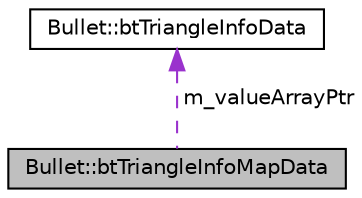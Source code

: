 digraph "Bullet::btTriangleInfoMapData"
{
  edge [fontname="Helvetica",fontsize="10",labelfontname="Helvetica",labelfontsize="10"];
  node [fontname="Helvetica",fontsize="10",shape=record];
  Node1 [label="Bullet::btTriangleInfoMapData",height=0.2,width=0.4,color="black", fillcolor="grey75", style="filled", fontcolor="black"];
  Node2 -> Node1 [dir="back",color="darkorchid3",fontsize="10",style="dashed",label=" m_valueArrayPtr" ,fontname="Helvetica"];
  Node2 [label="Bullet::btTriangleInfoData",height=0.2,width=0.4,color="black", fillcolor="white", style="filled",URL="$class_bullet_1_1bt_triangle_info_data.html"];
}
